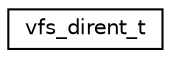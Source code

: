 digraph "Graphical Class Hierarchy"
{
 // LATEX_PDF_SIZE
  edge [fontname="Helvetica",fontsize="10",labelfontname="Helvetica",labelfontsize="10"];
  node [fontname="Helvetica",fontsize="10",shape=record];
  rankdir="LR";
  Node0 [label="vfs_dirent_t",height=0.2,width=0.4,color="black", fillcolor="white", style="filled",URL="$structvfs__dirent__t.html",tooltip="User facing directory entry."];
}
